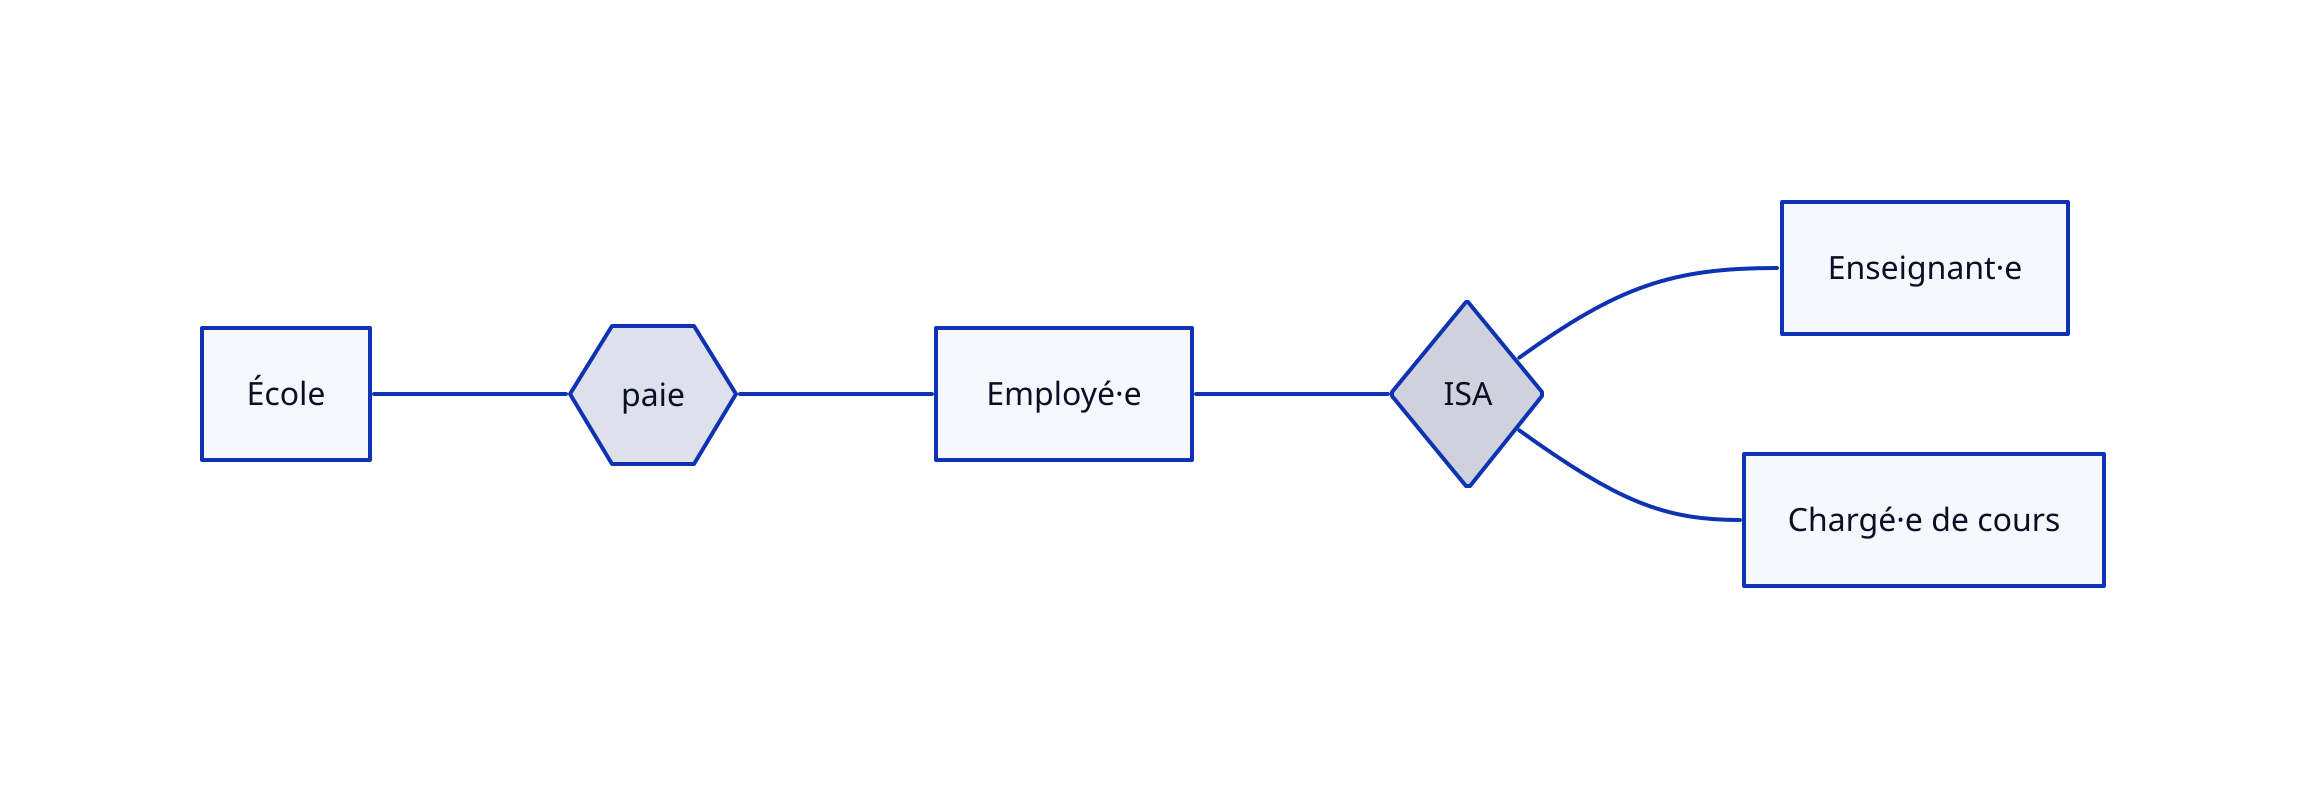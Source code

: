 direction: right

Enseignant·e
Chargé·e de cours
École
ISA.shape: diamond

Employé·e -- ISA
ISA -- Enseignant·e
ISA -- Chargé·e de cours
École -- paie -- Employé·e

paie.shape: hexagon